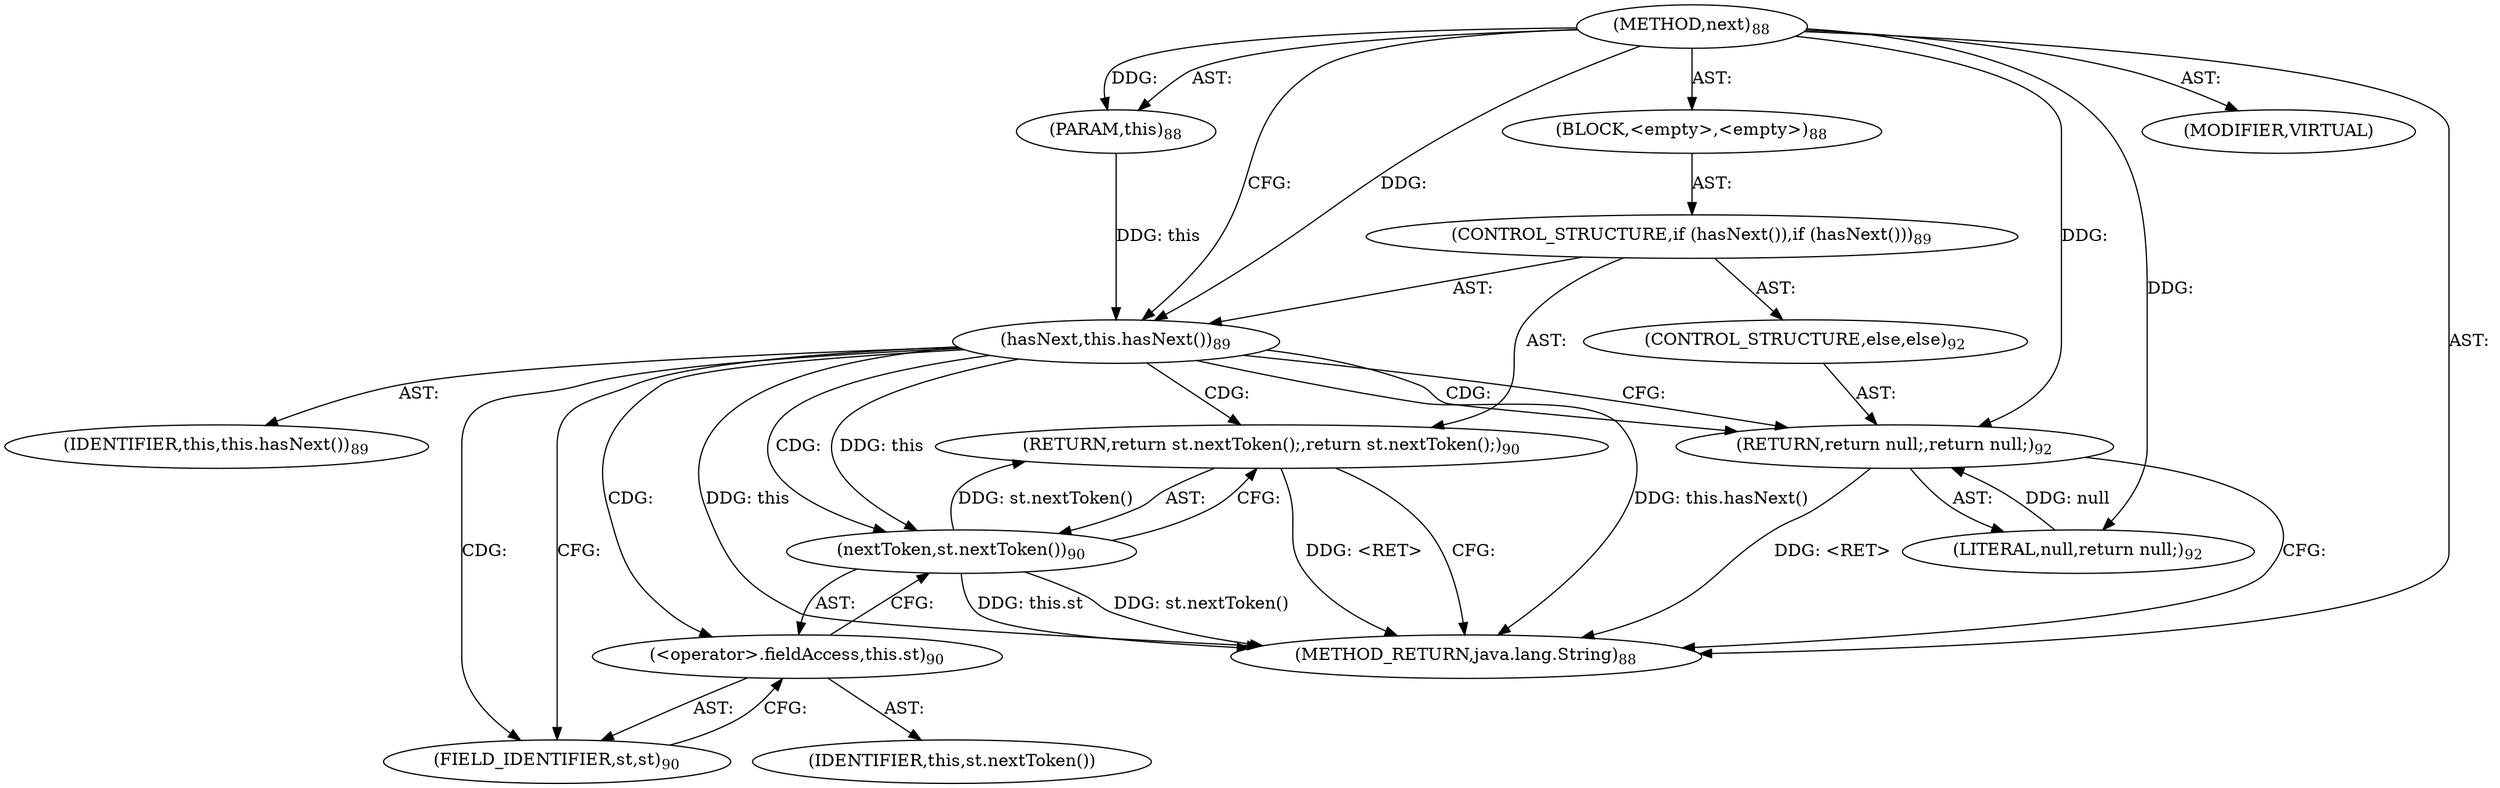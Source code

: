 digraph "next" {  
"474" [label = <(METHOD,next)<SUB>88</SUB>> ]
"6" [label = <(PARAM,this)<SUB>88</SUB>> ]
"475" [label = <(BLOCK,&lt;empty&gt;,&lt;empty&gt;)<SUB>88</SUB>> ]
"476" [label = <(CONTROL_STRUCTURE,if (hasNext()),if (hasNext()))<SUB>89</SUB>> ]
"477" [label = <(hasNext,this.hasNext())<SUB>89</SUB>> ]
"5" [label = <(IDENTIFIER,this,this.hasNext())<SUB>89</SUB>> ]
"478" [label = <(RETURN,return st.nextToken();,return st.nextToken();)<SUB>90</SUB>> ]
"479" [label = <(nextToken,st.nextToken())<SUB>90</SUB>> ]
"480" [label = <(&lt;operator&gt;.fieldAccess,this.st)<SUB>90</SUB>> ]
"481" [label = <(IDENTIFIER,this,st.nextToken())> ]
"482" [label = <(FIELD_IDENTIFIER,st,st)<SUB>90</SUB>> ]
"483" [label = <(CONTROL_STRUCTURE,else,else)<SUB>92</SUB>> ]
"484" [label = <(RETURN,return null;,return null;)<SUB>92</SUB>> ]
"485" [label = <(LITERAL,null,return null;)<SUB>92</SUB>> ]
"486" [label = <(MODIFIER,VIRTUAL)> ]
"487" [label = <(METHOD_RETURN,java.lang.String)<SUB>88</SUB>> ]
  "474" -> "6"  [ label = "AST: "] 
  "474" -> "475"  [ label = "AST: "] 
  "474" -> "486"  [ label = "AST: "] 
  "474" -> "487"  [ label = "AST: "] 
  "475" -> "476"  [ label = "AST: "] 
  "476" -> "477"  [ label = "AST: "] 
  "476" -> "478"  [ label = "AST: "] 
  "476" -> "483"  [ label = "AST: "] 
  "477" -> "5"  [ label = "AST: "] 
  "478" -> "479"  [ label = "AST: "] 
  "479" -> "480"  [ label = "AST: "] 
  "480" -> "481"  [ label = "AST: "] 
  "480" -> "482"  [ label = "AST: "] 
  "483" -> "484"  [ label = "AST: "] 
  "484" -> "485"  [ label = "AST: "] 
  "477" -> "482"  [ label = "CFG: "] 
  "477" -> "484"  [ label = "CFG: "] 
  "478" -> "487"  [ label = "CFG: "] 
  "479" -> "478"  [ label = "CFG: "] 
  "484" -> "487"  [ label = "CFG: "] 
  "480" -> "479"  [ label = "CFG: "] 
  "482" -> "480"  [ label = "CFG: "] 
  "474" -> "477"  [ label = "CFG: "] 
  "478" -> "487"  [ label = "DDG: &lt;RET&gt;"] 
  "484" -> "487"  [ label = "DDG: &lt;RET&gt;"] 
  "477" -> "487"  [ label = "DDG: this"] 
  "477" -> "487"  [ label = "DDG: this.hasNext()"] 
  "479" -> "487"  [ label = "DDG: this.st"] 
  "479" -> "487"  [ label = "DDG: st.nextToken()"] 
  "474" -> "6"  [ label = "DDG: "] 
  "479" -> "478"  [ label = "DDG: st.nextToken()"] 
  "6" -> "477"  [ label = "DDG: this"] 
  "474" -> "477"  [ label = "DDG: "] 
  "485" -> "484"  [ label = "DDG: null"] 
  "474" -> "484"  [ label = "DDG: "] 
  "477" -> "479"  [ label = "DDG: this"] 
  "474" -> "485"  [ label = "DDG: "] 
  "477" -> "478"  [ label = "CDG: "] 
  "477" -> "479"  [ label = "CDG: "] 
  "477" -> "480"  [ label = "CDG: "] 
  "477" -> "484"  [ label = "CDG: "] 
  "477" -> "482"  [ label = "CDG: "] 
}
